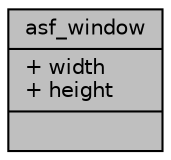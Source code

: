 digraph "asf_window"
{
 // INTERACTIVE_SVG=YES
 // LATEX_PDF_SIZE
  bgcolor="transparent";
  edge [fontname="Helvetica",fontsize="10",labelfontname="Helvetica",labelfontsize="10"];
  node [fontname="Helvetica",fontsize="10",shape=record];
  Node1 [label="{asf_window\n|+ width\l+ height\l|}",height=0.2,width=0.4,color="black", fillcolor="grey75", style="filled", fontcolor="black",tooltip=" "];
}
